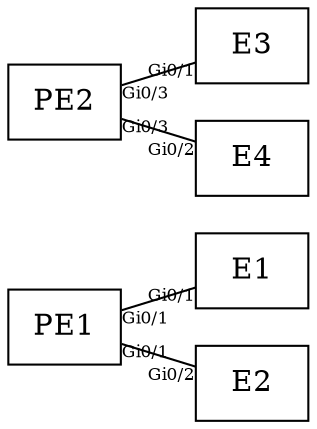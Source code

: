graph {

rankdir=LR;
node [shape=box];
PE1 -- E1 [fontsize=8, headlabel="Gi0/1", taillabel="Gi0/1"];
PE1 -- E2 [fontsize=8, headlabel="Gi0/2", taillabel="Gi0/1"];
PE2 -- E3 [fontsize=8, headlabel="Gi0/1", taillabel="Gi0/3"];
PE2 -- E4 [fontsize=8, headlabel="Gi0/2", taillabel="Gi0/3"];
}
